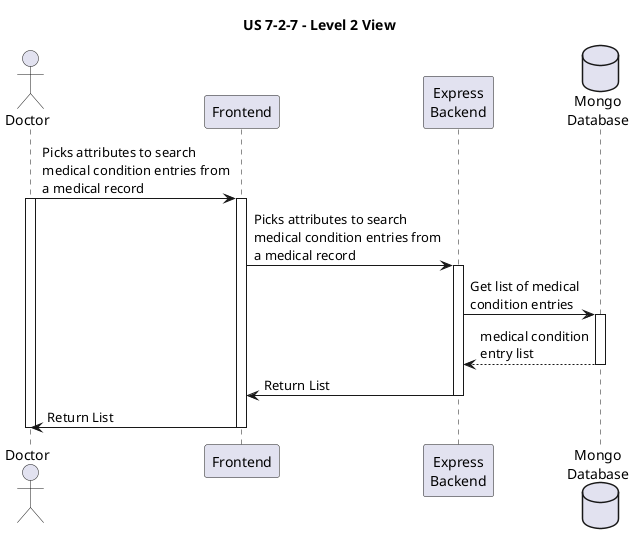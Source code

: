 @startuml

title US 7-2-7 - Level 2 View

actor Doctor as U
participant "Frontend" as web
participant "Express\nBackend" as api
database "Mongo\nDatabase" as db

U -> web : Picks attributes to search\nmedical condition entries from\na medical record
activate U
activate web
web -> api : Picks attributes to search\nmedical condition entries from\na medical record
activate api

api -> db : Get list of medical\ncondition entries
activate db
db --> api : medical condition\nentry list
deactivate db
api -> web : Return List
deactivate api
web -> U : Return List
deactivate web
deactivate U


@enduml